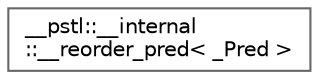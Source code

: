 digraph "Graphical Class Hierarchy"
{
 // LATEX_PDF_SIZE
  bgcolor="transparent";
  edge [fontname=Helvetica,fontsize=10,labelfontname=Helvetica,labelfontsize=10];
  node [fontname=Helvetica,fontsize=10,shape=box,height=0.2,width=0.4];
  rankdir="LR";
  Node0 [id="Node000000",label="__pstl::__internal\l::__reorder_pred\< _Pred \>",height=0.2,width=0.4,color="grey40", fillcolor="white", style="filled",URL="$class____pstl_1_1____internal_1_1____reorder__pred.html",tooltip=" "];
}
